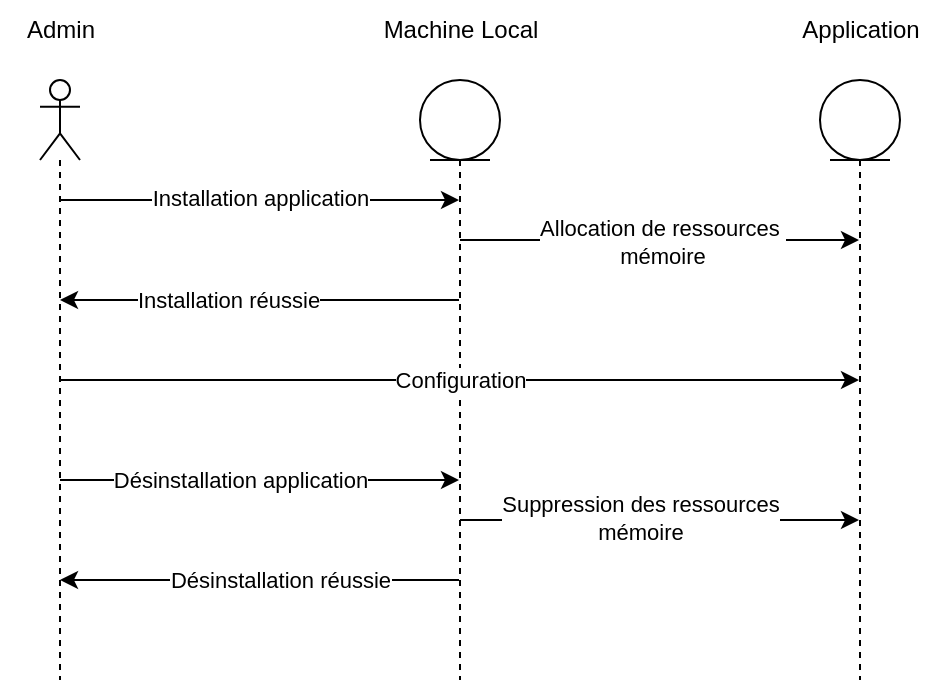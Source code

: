 <mxfile version="20.5.3" type="github"><diagram id="Vkol3Xqrpf9xBEXjYmv2" name="Page-1"><mxGraphModel dx="782" dy="392" grid="1" gridSize="10" guides="1" tooltips="1" connect="1" arrows="1" fold="1" page="1" pageScale="1" pageWidth="827" pageHeight="1169" math="0" shadow="0"><root><mxCell id="0"/><mxCell id="1" parent="0"/><mxCell id="rtgqJ3zLbVFpwjIn28qb-1" value="" style="shape=umlLifeline;participant=umlActor;perimeter=lifelinePerimeter;whiteSpace=wrap;html=1;container=1;collapsible=0;recursiveResize=0;verticalAlign=top;spacingTop=36;outlineConnect=0;" parent="1" vertex="1"><mxGeometry x="190" y="40" width="20" height="300" as="geometry"/></mxCell><mxCell id="rtgqJ3zLbVFpwjIn28qb-2" value="" style="shape=umlLifeline;participant=umlEntity;perimeter=lifelinePerimeter;whiteSpace=wrap;html=1;container=1;collapsible=0;recursiveResize=0;verticalAlign=top;spacingTop=36;outlineConnect=0;" parent="1" vertex="1"><mxGeometry x="380" y="40" width="40" height="300" as="geometry"/></mxCell><mxCell id="rtgqJ3zLbVFpwjIn28qb-3" value="" style="shape=umlLifeline;participant=umlEntity;perimeter=lifelinePerimeter;whiteSpace=wrap;html=1;container=1;collapsible=0;recursiveResize=0;verticalAlign=top;spacingTop=36;outlineConnect=0;" parent="1" vertex="1"><mxGeometry x="580" y="40" width="40" height="300" as="geometry"/></mxCell><mxCell id="rtgqJ3zLbVFpwjIn28qb-4" value="Admin" style="text;html=1;align=center;verticalAlign=middle;resizable=0;points=[];autosize=1;strokeColor=none;fillColor=none;" parent="1" vertex="1"><mxGeometry x="170" width="60" height="30" as="geometry"/></mxCell><mxCell id="rtgqJ3zLbVFpwjIn28qb-5" value="Machine Local" style="text;html=1;align=center;verticalAlign=middle;resizable=0;points=[];autosize=1;strokeColor=none;fillColor=none;" parent="1" vertex="1"><mxGeometry x="350" width="100" height="30" as="geometry"/></mxCell><mxCell id="rtgqJ3zLbVFpwjIn28qb-6" value="Application" style="text;html=1;align=center;verticalAlign=middle;resizable=0;points=[];autosize=1;strokeColor=none;fillColor=none;" parent="1" vertex="1"><mxGeometry x="560" width="80" height="30" as="geometry"/></mxCell><mxCell id="rtgqJ3zLbVFpwjIn28qb-7" value="" style="endArrow=classic;html=1;rounded=0;" parent="1" source="rtgqJ3zLbVFpwjIn28qb-1" target="rtgqJ3zLbVFpwjIn28qb-2" edge="1"><mxGeometry width="50" height="50" relative="1" as="geometry"><mxPoint x="360" y="190" as="sourcePoint"/><mxPoint x="410" y="140" as="targetPoint"/><Array as="points"><mxPoint x="300" y="100"/></Array></mxGeometry></mxCell><mxCell id="rtgqJ3zLbVFpwjIn28qb-8" value="Installation application" style="edgeLabel;html=1;align=center;verticalAlign=middle;resizable=0;points=[];" parent="rtgqJ3zLbVFpwjIn28qb-7" connectable="0" vertex="1"><mxGeometry x="-0.147" y="1" relative="1" as="geometry"><mxPoint x="15" as="offset"/></mxGeometry></mxCell><mxCell id="rtgqJ3zLbVFpwjIn28qb-9" value="" style="endArrow=classic;html=1;rounded=0;" parent="1" source="rtgqJ3zLbVFpwjIn28qb-2" target="rtgqJ3zLbVFpwjIn28qb-3" edge="1"><mxGeometry width="50" height="50" relative="1" as="geometry"><mxPoint x="360" y="190" as="sourcePoint"/><mxPoint x="410" y="140" as="targetPoint"/><Array as="points"><mxPoint x="500" y="120"/></Array></mxGeometry></mxCell><mxCell id="rtgqJ3zLbVFpwjIn28qb-10" value="Allocation de ressources&amp;nbsp;&lt;br&gt;mémoire" style="edgeLabel;html=1;align=center;verticalAlign=middle;resizable=0;points=[];" parent="rtgqJ3zLbVFpwjIn28qb-9" connectable="0" vertex="1"><mxGeometry x="-0.354" y="-1" relative="1" as="geometry"><mxPoint x="36" as="offset"/></mxGeometry></mxCell><mxCell id="rtgqJ3zLbVFpwjIn28qb-11" value="" style="endArrow=classic;html=1;rounded=0;" parent="1" source="rtgqJ3zLbVFpwjIn28qb-2" target="rtgqJ3zLbVFpwjIn28qb-1" edge="1"><mxGeometry width="50" height="50" relative="1" as="geometry"><mxPoint x="360" y="190" as="sourcePoint"/><mxPoint x="410" y="140" as="targetPoint"/><Array as="points"><mxPoint x="310" y="150"/></Array></mxGeometry></mxCell><mxCell id="rtgqJ3zLbVFpwjIn28qb-12" value="Installation réussie" style="edgeLabel;html=1;align=center;verticalAlign=middle;resizable=0;points=[];" parent="rtgqJ3zLbVFpwjIn28qb-11" connectable="0" vertex="1"><mxGeometry x="-0.159" y="-1" relative="1" as="geometry"><mxPoint x="-32" y="1" as="offset"/></mxGeometry></mxCell><mxCell id="rtgqJ3zLbVFpwjIn28qb-13" value="" style="endArrow=classic;html=1;rounded=0;" parent="1" source="rtgqJ3zLbVFpwjIn28qb-1" target="rtgqJ3zLbVFpwjIn28qb-3" edge="1"><mxGeometry width="50" height="50" relative="1" as="geometry"><mxPoint x="360" y="190" as="sourcePoint"/><mxPoint x="410" y="140" as="targetPoint"/></mxGeometry></mxCell><mxCell id="rtgqJ3zLbVFpwjIn28qb-14" value="Configuration" style="edgeLabel;html=1;align=center;verticalAlign=middle;resizable=0;points=[];" parent="rtgqJ3zLbVFpwjIn28qb-13" connectable="0" vertex="1"><mxGeometry x="-0.374" y="-1" relative="1" as="geometry"><mxPoint x="75" y="-1" as="offset"/></mxGeometry></mxCell><mxCell id="rtgqJ3zLbVFpwjIn28qb-15" value="" style="endArrow=classic;html=1;rounded=0;" parent="1" source="rtgqJ3zLbVFpwjIn28qb-1" target="rtgqJ3zLbVFpwjIn28qb-2" edge="1"><mxGeometry width="50" height="50" relative="1" as="geometry"><mxPoint x="360" y="190" as="sourcePoint"/><mxPoint x="410" y="140" as="targetPoint"/><Array as="points"><mxPoint x="300" y="240"/></Array></mxGeometry></mxCell><mxCell id="rtgqJ3zLbVFpwjIn28qb-16" value="Désinstallation application" style="edgeLabel;html=1;align=center;verticalAlign=middle;resizable=0;points=[];" parent="rtgqJ3zLbVFpwjIn28qb-15" connectable="0" vertex="1"><mxGeometry x="-0.102" relative="1" as="geometry"><mxPoint as="offset"/></mxGeometry></mxCell><mxCell id="rtgqJ3zLbVFpwjIn28qb-17" value="" style="endArrow=classic;html=1;rounded=0;" parent="1" source="rtgqJ3zLbVFpwjIn28qb-2" target="rtgqJ3zLbVFpwjIn28qb-3" edge="1"><mxGeometry width="50" height="50" relative="1" as="geometry"><mxPoint x="360" y="190" as="sourcePoint"/><mxPoint x="410" y="140" as="targetPoint"/><Array as="points"><mxPoint x="500" y="260"/></Array></mxGeometry></mxCell><mxCell id="rtgqJ3zLbVFpwjIn28qb-18" value="Suppression des ressources&lt;br&gt;mémoire" style="edgeLabel;html=1;align=center;verticalAlign=middle;resizable=0;points=[];" parent="rtgqJ3zLbVFpwjIn28qb-17" connectable="0" vertex="1"><mxGeometry x="-0.276" y="1" relative="1" as="geometry"><mxPoint x="18" as="offset"/></mxGeometry></mxCell><mxCell id="rtgqJ3zLbVFpwjIn28qb-19" value="" style="endArrow=classic;html=1;rounded=0;" parent="1" source="rtgqJ3zLbVFpwjIn28qb-2" target="rtgqJ3zLbVFpwjIn28qb-1" edge="1"><mxGeometry width="50" height="50" relative="1" as="geometry"><mxPoint x="360" y="300" as="sourcePoint"/><mxPoint x="410" y="250" as="targetPoint"/><Array as="points"><mxPoint x="300" y="290"/></Array></mxGeometry></mxCell><mxCell id="rtgqJ3zLbVFpwjIn28qb-20" value="Désinstallation réussie" style="edgeLabel;html=1;align=center;verticalAlign=middle;resizable=0;points=[];" parent="rtgqJ3zLbVFpwjIn28qb-19" connectable="0" vertex="1"><mxGeometry x="0.141" relative="1" as="geometry"><mxPoint x="24" as="offset"/></mxGeometry></mxCell></root></mxGraphModel></diagram></mxfile>